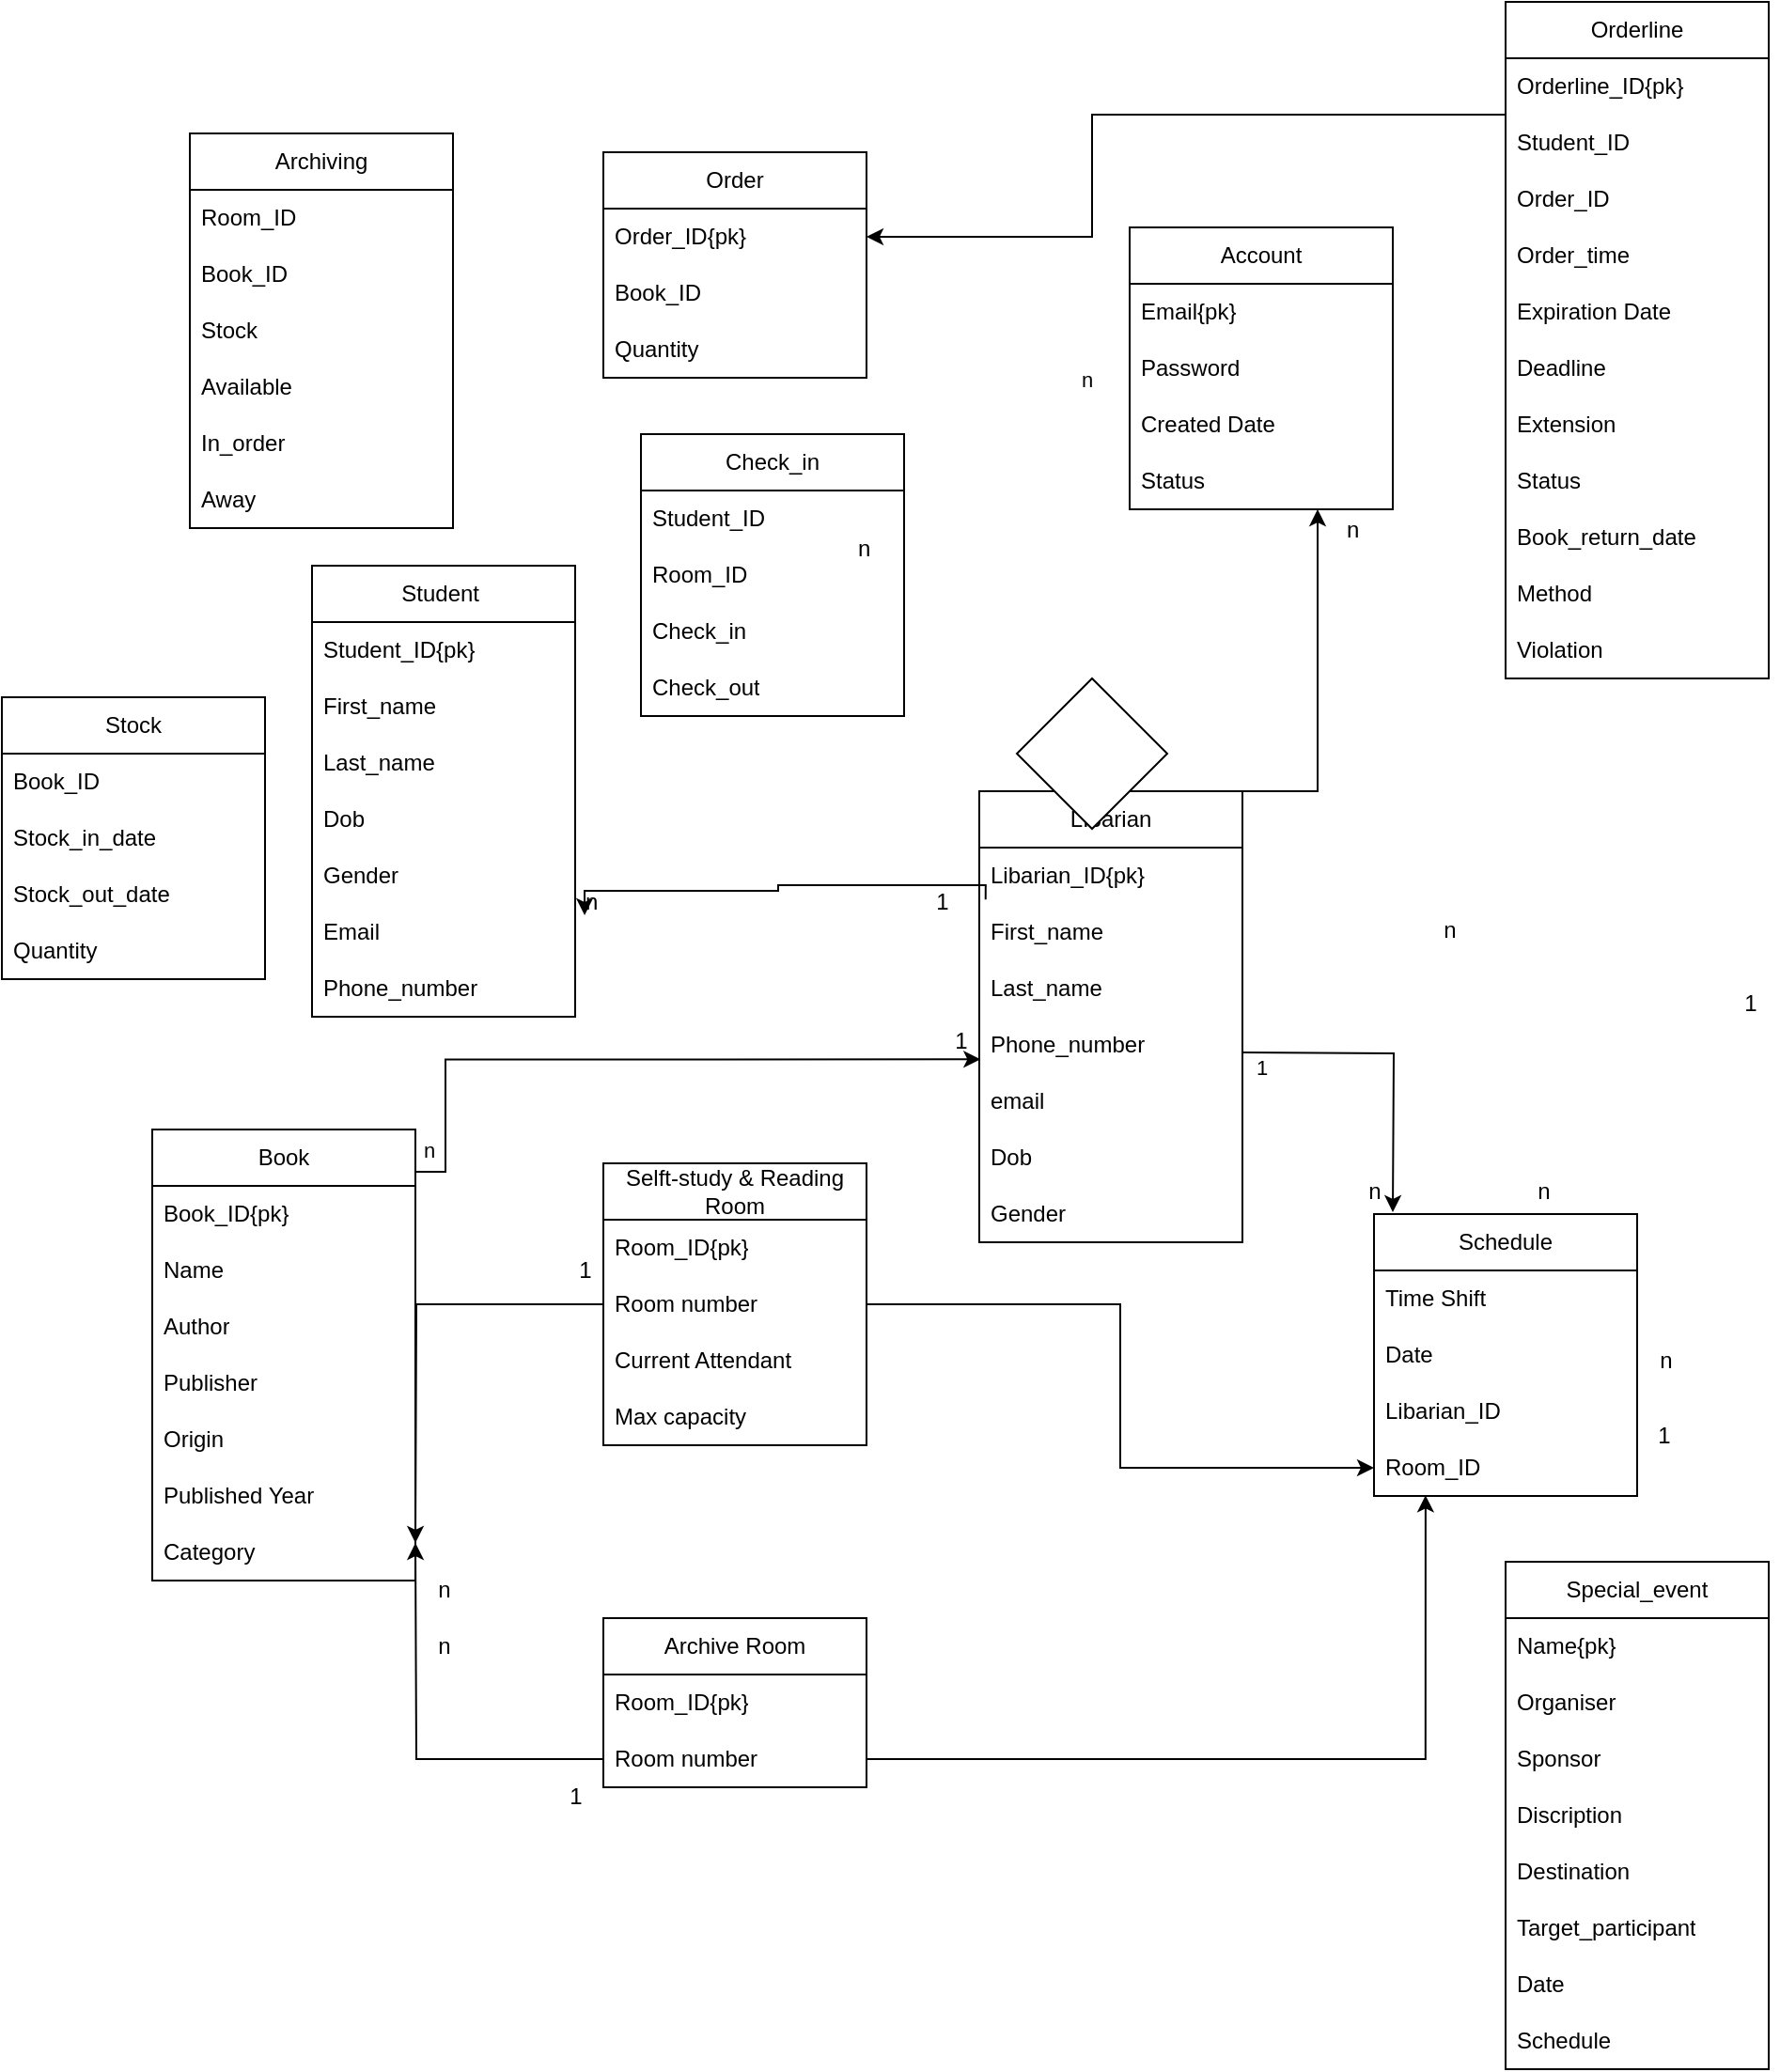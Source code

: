 <mxfile version="24.5.2" type="github">
  <diagram id="R2lEEEUBdFMjLlhIrx00" name="Page-1">
    <mxGraphModel dx="1379" dy="612" grid="1" gridSize="10" guides="0" tooltips="1" connect="1" arrows="1" fold="1" page="1" pageScale="1" pageWidth="850" pageHeight="1100" math="0" shadow="0" extFonts="Permanent Marker^https://fonts.googleapis.com/css?family=Permanent+Marker">
      <root>
        <mxCell id="0" />
        <mxCell id="1" parent="0" />
        <mxCell id="1Fqq7xXNquONdKFmuxsR-35" value="Student&amp;nbsp;" style="swimlane;fontStyle=0;childLayout=stackLayout;horizontal=1;startSize=30;horizontalStack=0;resizeParent=1;resizeParentMax=0;resizeLast=0;collapsible=1;marginBottom=0;whiteSpace=wrap;html=1;" parent="1" vertex="1">
          <mxGeometry x="225" y="320" width="140" height="240" as="geometry" />
        </mxCell>
        <mxCell id="1Fqq7xXNquONdKFmuxsR-36" value="Student_ID{pk}" style="text;strokeColor=none;fillColor=none;align=left;verticalAlign=middle;spacingLeft=4;spacingRight=4;overflow=hidden;points=[[0,0.5],[1,0.5]];portConstraint=eastwest;rotatable=0;whiteSpace=wrap;html=1;" parent="1Fqq7xXNquONdKFmuxsR-35" vertex="1">
          <mxGeometry y="30" width="140" height="30" as="geometry" />
        </mxCell>
        <mxCell id="1Fqq7xXNquONdKFmuxsR-40" value="First_name" style="text;strokeColor=none;fillColor=none;align=left;verticalAlign=middle;spacingLeft=4;spacingRight=4;overflow=hidden;points=[[0,0.5],[1,0.5]];portConstraint=eastwest;rotatable=0;whiteSpace=wrap;html=1;" parent="1Fqq7xXNquONdKFmuxsR-35" vertex="1">
          <mxGeometry y="60" width="140" height="30" as="geometry" />
        </mxCell>
        <mxCell id="k8RfhkVzL3tyXMYj4wOE-16" value="Last_name" style="text;strokeColor=none;fillColor=none;align=left;verticalAlign=middle;spacingLeft=4;spacingRight=4;overflow=hidden;points=[[0,0.5],[1,0.5]];portConstraint=eastwest;rotatable=0;whiteSpace=wrap;html=1;" parent="1Fqq7xXNquONdKFmuxsR-35" vertex="1">
          <mxGeometry y="90" width="140" height="30" as="geometry" />
        </mxCell>
        <mxCell id="1Fqq7xXNquONdKFmuxsR-37" value="Dob" style="text;strokeColor=none;fillColor=none;align=left;verticalAlign=middle;spacingLeft=4;spacingRight=4;overflow=hidden;points=[[0,0.5],[1,0.5]];portConstraint=eastwest;rotatable=0;whiteSpace=wrap;html=1;" parent="1Fqq7xXNquONdKFmuxsR-35" vertex="1">
          <mxGeometry y="120" width="140" height="30" as="geometry" />
        </mxCell>
        <mxCell id="k8RfhkVzL3tyXMYj4wOE-4" value="Gender" style="text;strokeColor=none;fillColor=none;align=left;verticalAlign=middle;spacingLeft=4;spacingRight=4;overflow=hidden;points=[[0,0.5],[1,0.5]];portConstraint=eastwest;rotatable=0;whiteSpace=wrap;html=1;" parent="1Fqq7xXNquONdKFmuxsR-35" vertex="1">
          <mxGeometry y="150" width="140" height="30" as="geometry" />
        </mxCell>
        <mxCell id="1Fqq7xXNquONdKFmuxsR-38" value="Email" style="text;strokeColor=none;fillColor=none;align=left;verticalAlign=middle;spacingLeft=4;spacingRight=4;overflow=hidden;points=[[0,0.5],[1,0.5]];portConstraint=eastwest;rotatable=0;whiteSpace=wrap;html=1;" parent="1Fqq7xXNquONdKFmuxsR-35" vertex="1">
          <mxGeometry y="180" width="140" height="30" as="geometry" />
        </mxCell>
        <mxCell id="1Fqq7xXNquONdKFmuxsR-43" value="Phone_number" style="text;strokeColor=none;fillColor=none;align=left;verticalAlign=middle;spacingLeft=4;spacingRight=4;overflow=hidden;points=[[0,0.5],[1,0.5]];portConstraint=eastwest;rotatable=0;whiteSpace=wrap;html=1;" parent="1Fqq7xXNquONdKFmuxsR-35" vertex="1">
          <mxGeometry y="210" width="140" height="30" as="geometry" />
        </mxCell>
        <mxCell id="1Fqq7xXNquONdKFmuxsR-131" style="edgeStyle=orthogonalEdgeStyle;rounded=0;orthogonalLoop=1;jettySize=auto;html=1;exitX=1;exitY=0.25;exitDx=0;exitDy=0;entryX=0.033;entryY=-0.244;entryDx=0;entryDy=0;entryPerimeter=0;" parent="1" edge="1">
          <mxGeometry relative="1" as="geometry">
            <mxPoint x="580.62" y="582.68" as="targetPoint" />
            <mxPoint x="276.0" y="642.5" as="sourcePoint" />
            <Array as="points">
              <mxPoint x="296" y="643" />
              <mxPoint x="296" y="583" />
            </Array>
          </mxGeometry>
        </mxCell>
        <mxCell id="1Fqq7xXNquONdKFmuxsR-133" value="n" style="edgeLabel;html=1;align=center;verticalAlign=middle;resizable=0;points=[];" parent="1Fqq7xXNquONdKFmuxsR-131" vertex="1" connectable="0">
          <mxGeometry x="-0.825" y="9" relative="1" as="geometry">
            <mxPoint as="offset" />
          </mxGeometry>
        </mxCell>
        <mxCell id="1Fqq7xXNquONdKFmuxsR-44" value="Book" style="swimlane;fontStyle=0;childLayout=stackLayout;horizontal=1;startSize=30;horizontalStack=0;resizeParent=1;resizeParentMax=0;resizeLast=0;collapsible=1;marginBottom=0;whiteSpace=wrap;html=1;" parent="1" vertex="1">
          <mxGeometry x="140" y="620" width="140" height="240" as="geometry" />
        </mxCell>
        <mxCell id="1Fqq7xXNquONdKFmuxsR-45" value="Book_ID{pk}" style="text;strokeColor=none;fillColor=none;align=left;verticalAlign=middle;spacingLeft=4;spacingRight=4;overflow=hidden;points=[[0,0.5],[1,0.5]];portConstraint=eastwest;rotatable=0;whiteSpace=wrap;html=1;" parent="1Fqq7xXNquONdKFmuxsR-44" vertex="1">
          <mxGeometry y="30" width="140" height="30" as="geometry" />
        </mxCell>
        <mxCell id="5_laCeFGKRYigxTk-xQn-1" value="Name" style="text;strokeColor=none;fillColor=none;align=left;verticalAlign=middle;spacingLeft=4;spacingRight=4;overflow=hidden;points=[[0,0.5],[1,0.5]];portConstraint=eastwest;rotatable=0;whiteSpace=wrap;html=1;" parent="1Fqq7xXNquONdKFmuxsR-44" vertex="1">
          <mxGeometry y="60" width="140" height="30" as="geometry" />
        </mxCell>
        <mxCell id="5_laCeFGKRYigxTk-xQn-2" value="Author" style="text;strokeColor=none;fillColor=none;align=left;verticalAlign=middle;spacingLeft=4;spacingRight=4;overflow=hidden;points=[[0,0.5],[1,0.5]];portConstraint=eastwest;rotatable=0;whiteSpace=wrap;html=1;" parent="1Fqq7xXNquONdKFmuxsR-44" vertex="1">
          <mxGeometry y="90" width="140" height="30" as="geometry" />
        </mxCell>
        <mxCell id="5_laCeFGKRYigxTk-xQn-3" value="Publisher" style="text;strokeColor=none;fillColor=none;align=left;verticalAlign=middle;spacingLeft=4;spacingRight=4;overflow=hidden;points=[[0,0.5],[1,0.5]];portConstraint=eastwest;rotatable=0;whiteSpace=wrap;html=1;" parent="1Fqq7xXNquONdKFmuxsR-44" vertex="1">
          <mxGeometry y="120" width="140" height="30" as="geometry" />
        </mxCell>
        <mxCell id="5_laCeFGKRYigxTk-xQn-4" value="Origin" style="text;strokeColor=none;fillColor=none;align=left;verticalAlign=middle;spacingLeft=4;spacingRight=4;overflow=hidden;points=[[0,0.5],[1,0.5]];portConstraint=eastwest;rotatable=0;whiteSpace=wrap;html=1;" parent="1Fqq7xXNquONdKFmuxsR-44" vertex="1">
          <mxGeometry y="150" width="140" height="30" as="geometry" />
        </mxCell>
        <mxCell id="5_laCeFGKRYigxTk-xQn-5" value="Published Year" style="text;strokeColor=none;fillColor=none;align=left;verticalAlign=middle;spacingLeft=4;spacingRight=4;overflow=hidden;points=[[0,0.5],[1,0.5]];portConstraint=eastwest;rotatable=0;whiteSpace=wrap;html=1;" parent="1Fqq7xXNquONdKFmuxsR-44" vertex="1">
          <mxGeometry y="180" width="140" height="30" as="geometry" />
        </mxCell>
        <mxCell id="5_laCeFGKRYigxTk-xQn-6" value="Category" style="text;strokeColor=none;fillColor=none;align=left;verticalAlign=middle;spacingLeft=4;spacingRight=4;overflow=hidden;points=[[0,0.5],[1,0.5]];portConstraint=eastwest;rotatable=0;whiteSpace=wrap;html=1;" parent="1Fqq7xXNquONdKFmuxsR-44" vertex="1">
          <mxGeometry y="210" width="140" height="30" as="geometry" />
        </mxCell>
        <mxCell id="1Fqq7xXNquONdKFmuxsR-48" value="Selft-study &amp;amp; Reading Room" style="swimlane;fontStyle=0;childLayout=stackLayout;horizontal=1;startSize=30;horizontalStack=0;resizeParent=1;resizeParentMax=0;resizeLast=0;collapsible=1;marginBottom=0;whiteSpace=wrap;html=1;" parent="1" vertex="1">
          <mxGeometry x="380" y="638" width="140" height="150" as="geometry" />
        </mxCell>
        <mxCell id="1Fqq7xXNquONdKFmuxsR-49" value="Room_ID{pk}" style="text;strokeColor=none;fillColor=none;align=left;verticalAlign=middle;spacingLeft=4;spacingRight=4;overflow=hidden;points=[[0,0.5],[1,0.5]];portConstraint=eastwest;rotatable=0;whiteSpace=wrap;html=1;" parent="1Fqq7xXNquONdKFmuxsR-48" vertex="1">
          <mxGeometry y="30" width="140" height="30" as="geometry" />
        </mxCell>
        <mxCell id="1Fqq7xXNquONdKFmuxsR-50" value="Room number" style="text;strokeColor=none;fillColor=none;align=left;verticalAlign=middle;spacingLeft=4;spacingRight=4;overflow=hidden;points=[[0,0.5],[1,0.5]];portConstraint=eastwest;rotatable=0;whiteSpace=wrap;html=1;" parent="1Fqq7xXNquONdKFmuxsR-48" vertex="1">
          <mxGeometry y="60" width="140" height="30" as="geometry" />
        </mxCell>
        <mxCell id="G5a51OCSIqw-Xrh8evIx-19" value="Current Attendant" style="text;strokeColor=none;fillColor=none;align=left;verticalAlign=middle;spacingLeft=4;spacingRight=4;overflow=hidden;points=[[0,0.5],[1,0.5]];portConstraint=eastwest;rotatable=0;whiteSpace=wrap;html=1;" parent="1Fqq7xXNquONdKFmuxsR-48" vertex="1">
          <mxGeometry y="90" width="140" height="30" as="geometry" />
        </mxCell>
        <mxCell id="G5a51OCSIqw-Xrh8evIx-5" value="Max capacity" style="text;strokeColor=none;fillColor=none;align=left;verticalAlign=middle;spacingLeft=4;spacingRight=4;overflow=hidden;points=[[0,0.5],[1,0.5]];portConstraint=eastwest;rotatable=0;whiteSpace=wrap;html=1;" parent="1Fqq7xXNquONdKFmuxsR-48" vertex="1">
          <mxGeometry y="120" width="140" height="30" as="geometry" />
        </mxCell>
        <mxCell id="1Fqq7xXNquONdKFmuxsR-73" value="Schedule" style="swimlane;fontStyle=0;childLayout=stackLayout;horizontal=1;startSize=30;horizontalStack=0;resizeParent=1;resizeParentMax=0;resizeLast=0;collapsible=1;marginBottom=0;whiteSpace=wrap;html=1;" parent="1" vertex="1">
          <mxGeometry x="790" y="665" width="140" height="150" as="geometry" />
        </mxCell>
        <mxCell id="1Fqq7xXNquONdKFmuxsR-74" value="Time Shift" style="text;strokeColor=none;fillColor=none;align=left;verticalAlign=middle;spacingLeft=4;spacingRight=4;overflow=hidden;points=[[0,0.5],[1,0.5]];portConstraint=eastwest;rotatable=0;whiteSpace=wrap;html=1;" parent="1Fqq7xXNquONdKFmuxsR-73" vertex="1">
          <mxGeometry y="30" width="140" height="30" as="geometry" />
        </mxCell>
        <mxCell id="1Fqq7xXNquONdKFmuxsR-75" value="Date" style="text;strokeColor=none;fillColor=none;align=left;verticalAlign=middle;spacingLeft=4;spacingRight=4;overflow=hidden;points=[[0,0.5],[1,0.5]];portConstraint=eastwest;rotatable=0;whiteSpace=wrap;html=1;" parent="1Fqq7xXNquONdKFmuxsR-73" vertex="1">
          <mxGeometry y="60" width="140" height="30" as="geometry" />
        </mxCell>
        <mxCell id="1Fqq7xXNquONdKFmuxsR-76" value="Libarian_ID" style="text;strokeColor=none;fillColor=none;align=left;verticalAlign=middle;spacingLeft=4;spacingRight=4;overflow=hidden;points=[[0,0.5],[1,0.5]];portConstraint=eastwest;rotatable=0;whiteSpace=wrap;html=1;" parent="1Fqq7xXNquONdKFmuxsR-73" vertex="1">
          <mxGeometry y="90" width="140" height="30" as="geometry" />
        </mxCell>
        <mxCell id="1Fqq7xXNquONdKFmuxsR-77" value="Room_ID" style="text;strokeColor=none;fillColor=none;align=left;verticalAlign=middle;spacingLeft=4;spacingRight=4;overflow=hidden;points=[[0,0.5],[1,0.5]];portConstraint=eastwest;rotatable=0;whiteSpace=wrap;html=1;" parent="1Fqq7xXNquONdKFmuxsR-73" vertex="1">
          <mxGeometry y="120" width="140" height="30" as="geometry" />
        </mxCell>
        <mxCell id="1Fqq7xXNquONdKFmuxsR-110" value="LIbarian" style="swimlane;fontStyle=0;childLayout=stackLayout;horizontal=1;startSize=30;horizontalStack=0;resizeParent=1;resizeParentMax=0;resizeLast=0;collapsible=1;marginBottom=0;whiteSpace=wrap;html=1;" parent="1" vertex="1">
          <mxGeometry x="580" y="440" width="140" height="240" as="geometry" />
        </mxCell>
        <mxCell id="1Fqq7xXNquONdKFmuxsR-111" value="Libarian_ID{pk}" style="text;strokeColor=none;fillColor=none;align=left;verticalAlign=middle;spacingLeft=4;spacingRight=4;overflow=hidden;points=[[0,0.5],[1,0.5]];portConstraint=eastwest;rotatable=0;whiteSpace=wrap;html=1;" parent="1Fqq7xXNquONdKFmuxsR-110" vertex="1">
          <mxGeometry y="30" width="140" height="30" as="geometry" />
        </mxCell>
        <mxCell id="1Fqq7xXNquONdKFmuxsR-112" value="First_name" style="text;strokeColor=none;fillColor=none;align=left;verticalAlign=middle;spacingLeft=4;spacingRight=4;overflow=hidden;points=[[0,0.5],[1,0.5]];portConstraint=eastwest;rotatable=0;whiteSpace=wrap;html=1;" parent="1Fqq7xXNquONdKFmuxsR-110" vertex="1">
          <mxGeometry y="60" width="140" height="30" as="geometry" />
        </mxCell>
        <mxCell id="k8RfhkVzL3tyXMYj4wOE-17" value="Last_name" style="text;strokeColor=none;fillColor=none;align=left;verticalAlign=middle;spacingLeft=4;spacingRight=4;overflow=hidden;points=[[0,0.5],[1,0.5]];portConstraint=eastwest;rotatable=0;whiteSpace=wrap;html=1;" parent="1Fqq7xXNquONdKFmuxsR-110" vertex="1">
          <mxGeometry y="90" width="140" height="30" as="geometry" />
        </mxCell>
        <mxCell id="1Fqq7xXNquONdKFmuxsR-113" value="Phone_number" style="text;strokeColor=none;fillColor=none;align=left;verticalAlign=middle;spacingLeft=4;spacingRight=4;overflow=hidden;points=[[0,0.5],[1,0.5]];portConstraint=eastwest;rotatable=0;whiteSpace=wrap;html=1;" parent="1Fqq7xXNquONdKFmuxsR-110" vertex="1">
          <mxGeometry y="120" width="140" height="30" as="geometry" />
        </mxCell>
        <mxCell id="1Fqq7xXNquONdKFmuxsR-155" style="edgeStyle=orthogonalEdgeStyle;rounded=0;orthogonalLoop=1;jettySize=auto;html=1;" parent="1Fqq7xXNquONdKFmuxsR-110" edge="1">
          <mxGeometry relative="1" as="geometry">
            <mxPoint x="220" y="224" as="targetPoint" />
            <mxPoint x="140" y="139" as="sourcePoint" />
          </mxGeometry>
        </mxCell>
        <mxCell id="1Fqq7xXNquONdKFmuxsR-156" value="1" style="edgeLabel;html=1;align=center;verticalAlign=middle;resizable=0;points=[];" parent="1Fqq7xXNquONdKFmuxsR-155" vertex="1" connectable="0">
          <mxGeometry x="-0.886" y="-8" relative="1" as="geometry">
            <mxPoint as="offset" />
          </mxGeometry>
        </mxCell>
        <mxCell id="1Fqq7xXNquONdKFmuxsR-114" value="email" style="text;strokeColor=none;fillColor=none;align=left;verticalAlign=middle;spacingLeft=4;spacingRight=4;overflow=hidden;points=[[0,0.5],[1,0.5]];portConstraint=eastwest;rotatable=0;whiteSpace=wrap;html=1;" parent="1Fqq7xXNquONdKFmuxsR-110" vertex="1">
          <mxGeometry y="150" width="140" height="30" as="geometry" />
        </mxCell>
        <mxCell id="1Fqq7xXNquONdKFmuxsR-115" value="Dob" style="text;strokeColor=none;fillColor=none;align=left;verticalAlign=middle;spacingLeft=4;spacingRight=4;overflow=hidden;points=[[0,0.5],[1,0.5]];portConstraint=eastwest;rotatable=0;whiteSpace=wrap;html=1;" parent="1Fqq7xXNquONdKFmuxsR-110" vertex="1">
          <mxGeometry y="180" width="140" height="30" as="geometry" />
        </mxCell>
        <mxCell id="k8RfhkVzL3tyXMYj4wOE-5" value="Gender" style="text;strokeColor=none;fillColor=none;align=left;verticalAlign=middle;spacingLeft=4;spacingRight=4;overflow=hidden;points=[[0,0.5],[1,0.5]];portConstraint=eastwest;rotatable=0;whiteSpace=wrap;html=1;" parent="1Fqq7xXNquONdKFmuxsR-110" vertex="1">
          <mxGeometry y="210" width="140" height="30" as="geometry" />
        </mxCell>
        <mxCell id="1Fqq7xXNquONdKFmuxsR-121" style="edgeStyle=orthogonalEdgeStyle;rounded=0;orthogonalLoop=1;jettySize=auto;html=1;entryX=1.036;entryY=0.2;entryDx=0;entryDy=0;entryPerimeter=0;exitX=0.024;exitY=-0.078;exitDx=0;exitDy=0;exitPerimeter=0;" parent="1" source="1Fqq7xXNquONdKFmuxsR-112" target="1Fqq7xXNquONdKFmuxsR-38" edge="1">
          <mxGeometry relative="1" as="geometry">
            <Array as="points">
              <mxPoint x="583" y="490" />
              <mxPoint x="473" y="490" />
              <mxPoint x="473" y="493" />
              <mxPoint x="370" y="493" />
            </Array>
          </mxGeometry>
        </mxCell>
        <mxCell id="1Fqq7xXNquONdKFmuxsR-122" value="1" style="text;html=1;align=center;verticalAlign=middle;resizable=0;points=[];autosize=1;strokeColor=none;fillColor=none;" parent="1" vertex="1">
          <mxGeometry x="545" y="484" width="30" height="30" as="geometry" />
        </mxCell>
        <mxCell id="1Fqq7xXNquONdKFmuxsR-123" value="&amp;nbsp; n" style="text;html=1;align=center;verticalAlign=middle;resizable=0;points=[];autosize=1;strokeColor=none;fillColor=none;" parent="1" vertex="1">
          <mxGeometry x="350" y="484" width="40" height="30" as="geometry" />
        </mxCell>
        <mxCell id="1Fqq7xXNquONdKFmuxsR-135" value="1" style="text;html=1;align=center;verticalAlign=middle;resizable=0;points=[];autosize=1;strokeColor=none;fillColor=none;" parent="1" vertex="1">
          <mxGeometry x="555" y="558" width="30" height="30" as="geometry" />
        </mxCell>
        <mxCell id="1Fqq7xXNquONdKFmuxsR-136" style="edgeStyle=orthogonalEdgeStyle;rounded=0;orthogonalLoop=1;jettySize=auto;html=1;exitX=0;exitY=0.5;exitDx=0;exitDy=0;" parent="1" source="1Fqq7xXNquONdKFmuxsR-50" edge="1">
          <mxGeometry relative="1" as="geometry">
            <mxPoint x="280" y="840" as="targetPoint" />
          </mxGeometry>
        </mxCell>
        <mxCell id="1Fqq7xXNquONdKFmuxsR-137" value="1" style="text;html=1;align=center;verticalAlign=middle;resizable=0;points=[];autosize=1;strokeColor=none;fillColor=none;" parent="1" vertex="1">
          <mxGeometry x="355" y="680" width="30" height="30" as="geometry" />
        </mxCell>
        <mxCell id="1Fqq7xXNquONdKFmuxsR-138" value="n" style="text;html=1;align=center;verticalAlign=middle;resizable=0;points=[];autosize=1;strokeColor=none;fillColor=none;" parent="1" vertex="1">
          <mxGeometry x="280" y="880" width="30" height="30" as="geometry" />
        </mxCell>
        <mxCell id="1Fqq7xXNquONdKFmuxsR-157" value="n" style="text;html=1;align=center;verticalAlign=middle;resizable=0;points=[];autosize=1;strokeColor=none;fillColor=none;" parent="1" vertex="1">
          <mxGeometry x="775" y="638" width="30" height="30" as="geometry" />
        </mxCell>
        <mxCell id="1Fqq7xXNquONdKFmuxsR-160" value="1" style="text;html=1;align=center;verticalAlign=middle;resizable=0;points=[];autosize=1;strokeColor=none;fillColor=none;" parent="1" vertex="1">
          <mxGeometry x="975" y="538" width="30" height="30" as="geometry" />
        </mxCell>
        <mxCell id="1Fqq7xXNquONdKFmuxsR-161" value="n" style="text;html=1;align=center;verticalAlign=middle;resizable=0;points=[];autosize=1;strokeColor=none;fillColor=none;" parent="1" vertex="1">
          <mxGeometry x="865" y="638" width="30" height="30" as="geometry" />
        </mxCell>
        <mxCell id="1Fqq7xXNquONdKFmuxsR-165" value="n" style="text;html=1;align=center;verticalAlign=middle;resizable=0;points=[];autosize=1;strokeColor=none;fillColor=none;" parent="1" vertex="1">
          <mxGeometry x="815" y="499" width="30" height="30" as="geometry" />
        </mxCell>
        <mxCell id="1Fqq7xXNquONdKFmuxsR-179" value="1" style="text;html=1;align=center;verticalAlign=middle;resizable=0;points=[];autosize=1;strokeColor=none;fillColor=none;" parent="1" vertex="1">
          <mxGeometry x="929" y="768" width="30" height="30" as="geometry" />
        </mxCell>
        <mxCell id="1Fqq7xXNquONdKFmuxsR-185" value="n" style="text;html=1;align=center;verticalAlign=middle;resizable=0;points=[];autosize=1;strokeColor=none;fillColor=none;" parent="1" vertex="1">
          <mxGeometry x="930" y="728" width="30" height="30" as="geometry" />
        </mxCell>
        <mxCell id="G5a51OCSIqw-Xrh8evIx-6" value="Archive Room" style="swimlane;fontStyle=0;childLayout=stackLayout;horizontal=1;startSize=30;horizontalStack=0;resizeParent=1;resizeParentMax=0;resizeLast=0;collapsible=1;marginBottom=0;whiteSpace=wrap;html=1;" parent="1" vertex="1">
          <mxGeometry x="380" y="880" width="140" height="90" as="geometry" />
        </mxCell>
        <mxCell id="G5a51OCSIqw-Xrh8evIx-7" value="Room_ID{pk}" style="text;strokeColor=none;fillColor=none;align=left;verticalAlign=middle;spacingLeft=4;spacingRight=4;overflow=hidden;points=[[0,0.5],[1,0.5]];portConstraint=eastwest;rotatable=0;whiteSpace=wrap;html=1;" parent="G5a51OCSIqw-Xrh8evIx-6" vertex="1">
          <mxGeometry y="30" width="140" height="30" as="geometry" />
        </mxCell>
        <mxCell id="G5a51OCSIqw-Xrh8evIx-9" value="Room number" style="text;strokeColor=none;fillColor=none;align=left;verticalAlign=middle;spacingLeft=4;spacingRight=4;overflow=hidden;points=[[0,0.5],[1,0.5]];portConstraint=eastwest;rotatable=0;whiteSpace=wrap;html=1;" parent="G5a51OCSIqw-Xrh8evIx-6" vertex="1">
          <mxGeometry y="60" width="140" height="30" as="geometry" />
        </mxCell>
        <mxCell id="G5a51OCSIqw-Xrh8evIx-11" value="n" style="text;html=1;align=center;verticalAlign=middle;resizable=0;points=[];autosize=1;strokeColor=none;fillColor=none;" parent="1" vertex="1">
          <mxGeometry x="280" y="850" width="30" height="30" as="geometry" />
        </mxCell>
        <mxCell id="G5a51OCSIqw-Xrh8evIx-20" style="edgeStyle=orthogonalEdgeStyle;rounded=0;orthogonalLoop=1;jettySize=auto;html=1;exitX=0;exitY=0.5;exitDx=0;exitDy=0;" parent="1" source="G5a51OCSIqw-Xrh8evIx-9" edge="1">
          <mxGeometry relative="1" as="geometry">
            <mxPoint x="280" y="840" as="targetPoint" />
          </mxGeometry>
        </mxCell>
        <mxCell id="G5a51OCSIqw-Xrh8evIx-22" value="1" style="text;html=1;align=center;verticalAlign=middle;resizable=0;points=[];autosize=1;strokeColor=none;fillColor=none;" parent="1" vertex="1">
          <mxGeometry x="350" y="960" width="30" height="30" as="geometry" />
        </mxCell>
        <mxCell id="G5a51OCSIqw-Xrh8evIx-23" style="edgeStyle=orthogonalEdgeStyle;rounded=0;orthogonalLoop=1;jettySize=auto;html=1;exitX=1;exitY=0.5;exitDx=0;exitDy=0;entryX=0;entryY=0.5;entryDx=0;entryDy=0;" parent="1" source="1Fqq7xXNquONdKFmuxsR-50" target="1Fqq7xXNquONdKFmuxsR-77" edge="1">
          <mxGeometry relative="1" as="geometry" />
        </mxCell>
        <mxCell id="G5a51OCSIqw-Xrh8evIx-60" value="Account" style="swimlane;fontStyle=0;childLayout=stackLayout;horizontal=1;startSize=30;horizontalStack=0;resizeParent=1;resizeParentMax=0;resizeLast=0;collapsible=1;marginBottom=0;whiteSpace=wrap;html=1;" parent="1" vertex="1">
          <mxGeometry x="660" y="140" width="140" height="150" as="geometry">
            <mxRectangle x="660" y="140" width="80" height="30" as="alternateBounds" />
          </mxGeometry>
        </mxCell>
        <mxCell id="G5a51OCSIqw-Xrh8evIx-61" value="Email{pk}" style="text;strokeColor=none;fillColor=none;align=left;verticalAlign=middle;spacingLeft=4;spacingRight=4;overflow=hidden;points=[[0,0.5],[1,0.5]];portConstraint=eastwest;rotatable=0;whiteSpace=wrap;html=1;" parent="G5a51OCSIqw-Xrh8evIx-60" vertex="1">
          <mxGeometry y="30" width="140" height="30" as="geometry" />
        </mxCell>
        <mxCell id="G5a51OCSIqw-Xrh8evIx-62" value="Password" style="text;strokeColor=none;fillColor=none;align=left;verticalAlign=middle;spacingLeft=4;spacingRight=4;overflow=hidden;points=[[0,0.5],[1,0.5]];portConstraint=eastwest;rotatable=0;whiteSpace=wrap;html=1;" parent="G5a51OCSIqw-Xrh8evIx-60" vertex="1">
          <mxGeometry y="60" width="140" height="30" as="geometry" />
        </mxCell>
        <mxCell id="G5a51OCSIqw-Xrh8evIx-63" value="Created Date" style="text;strokeColor=none;fillColor=none;align=left;verticalAlign=middle;spacingLeft=4;spacingRight=4;overflow=hidden;points=[[0,0.5],[1,0.5]];portConstraint=eastwest;rotatable=0;whiteSpace=wrap;html=1;" parent="G5a51OCSIqw-Xrh8evIx-60" vertex="1">
          <mxGeometry y="90" width="140" height="30" as="geometry" />
        </mxCell>
        <mxCell id="G5a51OCSIqw-Xrh8evIx-64" value="Status" style="text;strokeColor=none;fillColor=none;align=left;verticalAlign=middle;spacingLeft=4;spacingRight=4;overflow=hidden;points=[[0,0.5],[1,0.5]];portConstraint=eastwest;rotatable=0;whiteSpace=wrap;html=1;" parent="G5a51OCSIqw-Xrh8evIx-60" vertex="1">
          <mxGeometry y="120" width="140" height="30" as="geometry" />
        </mxCell>
        <mxCell id="G5a51OCSIqw-Xrh8evIx-66" value="&amp;nbsp; n" style="text;html=1;align=center;verticalAlign=middle;resizable=0;points=[];autosize=1;strokeColor=none;fillColor=none;" parent="1" vertex="1">
          <mxGeometry x="495" y="296" width="40" height="30" as="geometry" />
        </mxCell>
        <mxCell id="G5a51OCSIqw-Xrh8evIx-73" value="&amp;nbsp; n" style="text;html=1;align=center;verticalAlign=middle;resizable=0;points=[];autosize=1;strokeColor=none;fillColor=none;" parent="1" vertex="1">
          <mxGeometry x="755" y="286" width="40" height="30" as="geometry" />
        </mxCell>
        <mxCell id="G5a51OCSIqw-Xrh8evIx-74" value="Orderline" style="swimlane;fontStyle=0;childLayout=stackLayout;horizontal=1;startSize=30;horizontalStack=0;resizeParent=1;resizeParentMax=0;resizeLast=0;collapsible=1;marginBottom=0;whiteSpace=wrap;html=1;" parent="1" vertex="1">
          <mxGeometry x="860" y="20" width="140" height="360" as="geometry" />
        </mxCell>
        <mxCell id="ymoGj3WNV29lBzEb6Quz-9" value="Orderline_ID{pk}" style="text;strokeColor=none;fillColor=none;align=left;verticalAlign=middle;spacingLeft=4;spacingRight=4;overflow=hidden;points=[[0,0.5],[1,0.5]];portConstraint=eastwest;rotatable=0;whiteSpace=wrap;html=1;" vertex="1" parent="G5a51OCSIqw-Xrh8evIx-74">
          <mxGeometry y="30" width="140" height="30" as="geometry" />
        </mxCell>
        <mxCell id="G5a51OCSIqw-Xrh8evIx-76" value="Student_ID" style="text;strokeColor=none;fillColor=none;align=left;verticalAlign=middle;spacingLeft=4;spacingRight=4;overflow=hidden;points=[[0,0.5],[1,0.5]];portConstraint=eastwest;rotatable=0;whiteSpace=wrap;html=1;" parent="G5a51OCSIqw-Xrh8evIx-74" vertex="1">
          <mxGeometry y="60" width="140" height="30" as="geometry" />
        </mxCell>
        <mxCell id="k8RfhkVzL3tyXMYj4wOE-7" value="Order_ID" style="text;strokeColor=none;fillColor=none;align=left;verticalAlign=middle;spacingLeft=4;spacingRight=4;overflow=hidden;points=[[0,0.5],[1,0.5]];portConstraint=eastwest;rotatable=0;whiteSpace=wrap;html=1;" parent="G5a51OCSIqw-Xrh8evIx-74" vertex="1">
          <mxGeometry y="90" width="140" height="30" as="geometry" />
        </mxCell>
        <mxCell id="k8RfhkVzL3tyXMYj4wOE-8" value="Order_time" style="text;strokeColor=none;fillColor=none;align=left;verticalAlign=middle;spacingLeft=4;spacingRight=4;overflow=hidden;points=[[0,0.5],[1,0.5]];portConstraint=eastwest;rotatable=0;whiteSpace=wrap;html=1;" parent="G5a51OCSIqw-Xrh8evIx-74" vertex="1">
          <mxGeometry y="120" width="140" height="30" as="geometry" />
        </mxCell>
        <mxCell id="k8RfhkVzL3tyXMYj4wOE-9" value="Expiration Date&amp;nbsp;" style="text;strokeColor=none;fillColor=none;align=left;verticalAlign=middle;spacingLeft=4;spacingRight=4;overflow=hidden;points=[[0,0.5],[1,0.5]];portConstraint=eastwest;rotatable=0;whiteSpace=wrap;html=1;" parent="G5a51OCSIqw-Xrh8evIx-74" vertex="1">
          <mxGeometry y="150" width="140" height="30" as="geometry" />
        </mxCell>
        <mxCell id="k8RfhkVzL3tyXMYj4wOE-10" value="Deadline" style="text;strokeColor=none;fillColor=none;align=left;verticalAlign=middle;spacingLeft=4;spacingRight=4;overflow=hidden;points=[[0,0.5],[1,0.5]];portConstraint=eastwest;rotatable=0;whiteSpace=wrap;html=1;" parent="G5a51OCSIqw-Xrh8evIx-74" vertex="1">
          <mxGeometry y="180" width="140" height="30" as="geometry" />
        </mxCell>
        <mxCell id="k8RfhkVzL3tyXMYj4wOE-11" value="Extension" style="text;strokeColor=none;fillColor=none;align=left;verticalAlign=middle;spacingLeft=4;spacingRight=4;overflow=hidden;points=[[0,0.5],[1,0.5]];portConstraint=eastwest;rotatable=0;whiteSpace=wrap;html=1;" parent="G5a51OCSIqw-Xrh8evIx-74" vertex="1">
          <mxGeometry y="210" width="140" height="30" as="geometry" />
        </mxCell>
        <mxCell id="k8RfhkVzL3tyXMYj4wOE-12" value="Status" style="text;strokeColor=none;fillColor=none;align=left;verticalAlign=middle;spacingLeft=4;spacingRight=4;overflow=hidden;points=[[0,0.5],[1,0.5]];portConstraint=eastwest;rotatable=0;whiteSpace=wrap;html=1;" parent="G5a51OCSIqw-Xrh8evIx-74" vertex="1">
          <mxGeometry y="240" width="140" height="30" as="geometry" />
        </mxCell>
        <mxCell id="k8RfhkVzL3tyXMYj4wOE-13" value="Book_return_date" style="text;strokeColor=none;fillColor=none;align=left;verticalAlign=middle;spacingLeft=4;spacingRight=4;overflow=hidden;points=[[0,0.5],[1,0.5]];portConstraint=eastwest;rotatable=0;whiteSpace=wrap;html=1;" parent="G5a51OCSIqw-Xrh8evIx-74" vertex="1">
          <mxGeometry y="270" width="140" height="30" as="geometry" />
        </mxCell>
        <mxCell id="k8RfhkVzL3tyXMYj4wOE-14" value="Method" style="text;strokeColor=none;fillColor=none;align=left;verticalAlign=middle;spacingLeft=4;spacingRight=4;overflow=hidden;points=[[0,0.5],[1,0.5]];portConstraint=eastwest;rotatable=0;whiteSpace=wrap;html=1;" parent="G5a51OCSIqw-Xrh8evIx-74" vertex="1">
          <mxGeometry y="300" width="140" height="30" as="geometry" />
        </mxCell>
        <mxCell id="k8RfhkVzL3tyXMYj4wOE-15" value="Violation" style="text;strokeColor=none;fillColor=none;align=left;verticalAlign=middle;spacingLeft=4;spacingRight=4;overflow=hidden;points=[[0,0.5],[1,0.5]];portConstraint=eastwest;rotatable=0;whiteSpace=wrap;html=1;" parent="G5a51OCSIqw-Xrh8evIx-74" vertex="1">
          <mxGeometry y="330" width="140" height="30" as="geometry" />
        </mxCell>
        <mxCell id="G5a51OCSIqw-Xrh8evIx-81" value="n" style="edgeLabel;html=1;align=center;verticalAlign=middle;resizable=0;points=[];" parent="1" vertex="1" connectable="0">
          <mxGeometry x="637.059" y="220.824" as="geometry" />
        </mxCell>
        <mxCell id="G5a51OCSIqw-Xrh8evIx-82" value="Order" style="swimlane;fontStyle=0;childLayout=stackLayout;horizontal=1;startSize=30;horizontalStack=0;resizeParent=1;resizeParentMax=0;resizeLast=0;collapsible=1;marginBottom=0;whiteSpace=wrap;html=1;" parent="1" vertex="1">
          <mxGeometry x="380" y="100" width="140" height="120" as="geometry" />
        </mxCell>
        <mxCell id="G5a51OCSIqw-Xrh8evIx-83" value="Order_ID{pk}" style="text;strokeColor=none;fillColor=none;align=left;verticalAlign=middle;spacingLeft=4;spacingRight=4;overflow=hidden;points=[[0,0.5],[1,0.5]];portConstraint=eastwest;rotatable=0;whiteSpace=wrap;html=1;" parent="G5a51OCSIqw-Xrh8evIx-82" vertex="1">
          <mxGeometry y="30" width="140" height="30" as="geometry" />
        </mxCell>
        <mxCell id="G5a51OCSIqw-Xrh8evIx-84" value="Book_ID" style="text;strokeColor=none;fillColor=none;align=left;verticalAlign=middle;spacingLeft=4;spacingRight=4;overflow=hidden;points=[[0,0.5],[1,0.5]];portConstraint=eastwest;rotatable=0;whiteSpace=wrap;html=1;" parent="G5a51OCSIqw-Xrh8evIx-82" vertex="1">
          <mxGeometry y="60" width="140" height="30" as="geometry" />
        </mxCell>
        <mxCell id="G5a51OCSIqw-Xrh8evIx-87" value="Quantity" style="text;strokeColor=none;fillColor=none;align=left;verticalAlign=middle;spacingLeft=4;spacingRight=4;overflow=hidden;points=[[0,0.5],[1,0.5]];portConstraint=eastwest;rotatable=0;whiteSpace=wrap;html=1;" parent="G5a51OCSIqw-Xrh8evIx-82" vertex="1">
          <mxGeometry y="90" width="140" height="30" as="geometry" />
        </mxCell>
        <mxCell id="k8RfhkVzL3tyXMYj4wOE-19" value="Archiving" style="swimlane;fontStyle=0;childLayout=stackLayout;horizontal=1;startSize=30;horizontalStack=0;resizeParent=1;resizeParentMax=0;resizeLast=0;collapsible=1;marginBottom=0;whiteSpace=wrap;html=1;" parent="1" vertex="1">
          <mxGeometry x="160" y="90" width="140" height="210" as="geometry" />
        </mxCell>
        <mxCell id="k8RfhkVzL3tyXMYj4wOE-20" value="Room_ID" style="text;strokeColor=none;fillColor=none;align=left;verticalAlign=middle;spacingLeft=4;spacingRight=4;overflow=hidden;points=[[0,0.5],[1,0.5]];portConstraint=eastwest;rotatable=0;whiteSpace=wrap;html=1;" parent="k8RfhkVzL3tyXMYj4wOE-19" vertex="1">
          <mxGeometry y="30" width="140" height="30" as="geometry" />
        </mxCell>
        <mxCell id="k8RfhkVzL3tyXMYj4wOE-21" value="Book_ID" style="text;strokeColor=none;fillColor=none;align=left;verticalAlign=middle;spacingLeft=4;spacingRight=4;overflow=hidden;points=[[0,0.5],[1,0.5]];portConstraint=eastwest;rotatable=0;whiteSpace=wrap;html=1;" parent="k8RfhkVzL3tyXMYj4wOE-19" vertex="1">
          <mxGeometry y="60" width="140" height="30" as="geometry" />
        </mxCell>
        <mxCell id="k8RfhkVzL3tyXMYj4wOE-22" value="Stock" style="text;strokeColor=none;fillColor=none;align=left;verticalAlign=middle;spacingLeft=4;spacingRight=4;overflow=hidden;points=[[0,0.5],[1,0.5]];portConstraint=eastwest;rotatable=0;whiteSpace=wrap;html=1;" parent="k8RfhkVzL3tyXMYj4wOE-19" vertex="1">
          <mxGeometry y="90" width="140" height="30" as="geometry" />
        </mxCell>
        <mxCell id="k8RfhkVzL3tyXMYj4wOE-23" value="Available" style="text;strokeColor=none;fillColor=none;align=left;verticalAlign=middle;spacingLeft=4;spacingRight=4;overflow=hidden;points=[[0,0.5],[1,0.5]];portConstraint=eastwest;rotatable=0;whiteSpace=wrap;html=1;" parent="k8RfhkVzL3tyXMYj4wOE-19" vertex="1">
          <mxGeometry y="120" width="140" height="30" as="geometry" />
        </mxCell>
        <mxCell id="k8RfhkVzL3tyXMYj4wOE-24" value="In_order" style="text;strokeColor=none;fillColor=none;align=left;verticalAlign=middle;spacingLeft=4;spacingRight=4;overflow=hidden;points=[[0,0.5],[1,0.5]];portConstraint=eastwest;rotatable=0;whiteSpace=wrap;html=1;" parent="k8RfhkVzL3tyXMYj4wOE-19" vertex="1">
          <mxGeometry y="150" width="140" height="30" as="geometry" />
        </mxCell>
        <mxCell id="k8RfhkVzL3tyXMYj4wOE-25" value="Away" style="text;strokeColor=none;fillColor=none;align=left;verticalAlign=middle;spacingLeft=4;spacingRight=4;overflow=hidden;points=[[0,0.5],[1,0.5]];portConstraint=eastwest;rotatable=0;whiteSpace=wrap;html=1;" parent="k8RfhkVzL3tyXMYj4wOE-19" vertex="1">
          <mxGeometry y="180" width="140" height="30" as="geometry" />
        </mxCell>
        <mxCell id="k8RfhkVzL3tyXMYj4wOE-26" value="Stock" style="swimlane;fontStyle=0;childLayout=stackLayout;horizontal=1;startSize=30;horizontalStack=0;resizeParent=1;resizeParentMax=0;resizeLast=0;collapsible=1;marginBottom=0;whiteSpace=wrap;html=1;" parent="1" vertex="1">
          <mxGeometry x="60" y="390" width="140" height="150" as="geometry" />
        </mxCell>
        <mxCell id="k8RfhkVzL3tyXMYj4wOE-28" value="Book_ID" style="text;strokeColor=none;fillColor=none;align=left;verticalAlign=middle;spacingLeft=4;spacingRight=4;overflow=hidden;points=[[0,0.5],[1,0.5]];portConstraint=eastwest;rotatable=0;whiteSpace=wrap;html=1;" parent="k8RfhkVzL3tyXMYj4wOE-26" vertex="1">
          <mxGeometry y="30" width="140" height="30" as="geometry" />
        </mxCell>
        <mxCell id="k8RfhkVzL3tyXMYj4wOE-27" value="Stock_in_date" style="text;strokeColor=none;fillColor=none;align=left;verticalAlign=middle;spacingLeft=4;spacingRight=4;overflow=hidden;points=[[0,0.5],[1,0.5]];portConstraint=eastwest;rotatable=0;whiteSpace=wrap;html=1;" parent="k8RfhkVzL3tyXMYj4wOE-26" vertex="1">
          <mxGeometry y="60" width="140" height="30" as="geometry" />
        </mxCell>
        <mxCell id="k8RfhkVzL3tyXMYj4wOE-29" value="Stock_out_date" style="text;strokeColor=none;fillColor=none;align=left;verticalAlign=middle;spacingLeft=4;spacingRight=4;overflow=hidden;points=[[0,0.5],[1,0.5]];portConstraint=eastwest;rotatable=0;whiteSpace=wrap;html=1;" parent="k8RfhkVzL3tyXMYj4wOE-26" vertex="1">
          <mxGeometry y="90" width="140" height="30" as="geometry" />
        </mxCell>
        <mxCell id="k8RfhkVzL3tyXMYj4wOE-30" value="Quantity" style="text;strokeColor=none;fillColor=none;align=left;verticalAlign=middle;spacingLeft=4;spacingRight=4;overflow=hidden;points=[[0,0.5],[1,0.5]];portConstraint=eastwest;rotatable=0;whiteSpace=wrap;html=1;" parent="k8RfhkVzL3tyXMYj4wOE-26" vertex="1">
          <mxGeometry y="120" width="140" height="30" as="geometry" />
        </mxCell>
        <mxCell id="k8RfhkVzL3tyXMYj4wOE-33" value="Check_in" style="swimlane;fontStyle=0;childLayout=stackLayout;horizontal=1;startSize=30;horizontalStack=0;resizeParent=1;resizeParentMax=0;resizeLast=0;collapsible=1;marginBottom=0;whiteSpace=wrap;html=1;" parent="1" vertex="1">
          <mxGeometry x="400" y="250" width="140" height="150" as="geometry" />
        </mxCell>
        <mxCell id="k8RfhkVzL3tyXMYj4wOE-34" value="Student_ID" style="text;strokeColor=none;fillColor=none;align=left;verticalAlign=middle;spacingLeft=4;spacingRight=4;overflow=hidden;points=[[0,0.5],[1,0.5]];portConstraint=eastwest;rotatable=0;whiteSpace=wrap;html=1;" parent="k8RfhkVzL3tyXMYj4wOE-33" vertex="1">
          <mxGeometry y="30" width="140" height="30" as="geometry" />
        </mxCell>
        <mxCell id="k8RfhkVzL3tyXMYj4wOE-35" value="Room_ID" style="text;strokeColor=none;fillColor=none;align=left;verticalAlign=middle;spacingLeft=4;spacingRight=4;overflow=hidden;points=[[0,0.5],[1,0.5]];portConstraint=eastwest;rotatable=0;whiteSpace=wrap;html=1;" parent="k8RfhkVzL3tyXMYj4wOE-33" vertex="1">
          <mxGeometry y="60" width="140" height="30" as="geometry" />
        </mxCell>
        <mxCell id="k8RfhkVzL3tyXMYj4wOE-36" value="Check_in" style="text;strokeColor=none;fillColor=none;align=left;verticalAlign=middle;spacingLeft=4;spacingRight=4;overflow=hidden;points=[[0,0.5],[1,0.5]];portConstraint=eastwest;rotatable=0;whiteSpace=wrap;html=1;" parent="k8RfhkVzL3tyXMYj4wOE-33" vertex="1">
          <mxGeometry y="90" width="140" height="30" as="geometry" />
        </mxCell>
        <mxCell id="k8RfhkVzL3tyXMYj4wOE-37" value="Check_out" style="text;strokeColor=none;fillColor=none;align=left;verticalAlign=middle;spacingLeft=4;spacingRight=4;overflow=hidden;points=[[0,0.5],[1,0.5]];portConstraint=eastwest;rotatable=0;whiteSpace=wrap;html=1;" parent="k8RfhkVzL3tyXMYj4wOE-33" vertex="1">
          <mxGeometry y="120" width="140" height="30" as="geometry" />
        </mxCell>
        <mxCell id="k8RfhkVzL3tyXMYj4wOE-41" value="Special_event" style="swimlane;fontStyle=0;childLayout=stackLayout;horizontal=1;startSize=30;horizontalStack=0;resizeParent=1;resizeParentMax=0;resizeLast=0;collapsible=1;marginBottom=0;whiteSpace=wrap;html=1;" parent="1" vertex="1">
          <mxGeometry x="860" y="850" width="140" height="270" as="geometry" />
        </mxCell>
        <mxCell id="k8RfhkVzL3tyXMYj4wOE-42" value="Name{pk}" style="text;strokeColor=none;fillColor=none;align=left;verticalAlign=middle;spacingLeft=4;spacingRight=4;overflow=hidden;points=[[0,0.5],[1,0.5]];portConstraint=eastwest;rotatable=0;whiteSpace=wrap;html=1;" parent="k8RfhkVzL3tyXMYj4wOE-41" vertex="1">
          <mxGeometry y="30" width="140" height="30" as="geometry" />
        </mxCell>
        <mxCell id="k8RfhkVzL3tyXMYj4wOE-43" value="Organiser" style="text;strokeColor=none;fillColor=none;align=left;verticalAlign=middle;spacingLeft=4;spacingRight=4;overflow=hidden;points=[[0,0.5],[1,0.5]];portConstraint=eastwest;rotatable=0;whiteSpace=wrap;html=1;" parent="k8RfhkVzL3tyXMYj4wOE-41" vertex="1">
          <mxGeometry y="60" width="140" height="30" as="geometry" />
        </mxCell>
        <mxCell id="k8RfhkVzL3tyXMYj4wOE-44" value="Sponsor" style="text;strokeColor=none;fillColor=none;align=left;verticalAlign=middle;spacingLeft=4;spacingRight=4;overflow=hidden;points=[[0,0.5],[1,0.5]];portConstraint=eastwest;rotatable=0;whiteSpace=wrap;html=1;" parent="k8RfhkVzL3tyXMYj4wOE-41" vertex="1">
          <mxGeometry y="90" width="140" height="30" as="geometry" />
        </mxCell>
        <mxCell id="k8RfhkVzL3tyXMYj4wOE-45" value="Discription" style="text;strokeColor=none;fillColor=none;align=left;verticalAlign=middle;spacingLeft=4;spacingRight=4;overflow=hidden;points=[[0,0.5],[1,0.5]];portConstraint=eastwest;rotatable=0;whiteSpace=wrap;html=1;" parent="k8RfhkVzL3tyXMYj4wOE-41" vertex="1">
          <mxGeometry y="120" width="140" height="30" as="geometry" />
        </mxCell>
        <mxCell id="k8RfhkVzL3tyXMYj4wOE-46" value="Destination" style="text;strokeColor=none;fillColor=none;align=left;verticalAlign=middle;spacingLeft=4;spacingRight=4;overflow=hidden;points=[[0,0.5],[1,0.5]];portConstraint=eastwest;rotatable=0;whiteSpace=wrap;html=1;" parent="k8RfhkVzL3tyXMYj4wOE-41" vertex="1">
          <mxGeometry y="150" width="140" height="30" as="geometry" />
        </mxCell>
        <mxCell id="k8RfhkVzL3tyXMYj4wOE-47" value="Target_participant" style="text;strokeColor=none;fillColor=none;align=left;verticalAlign=middle;spacingLeft=4;spacingRight=4;overflow=hidden;points=[[0,0.5],[1,0.5]];portConstraint=eastwest;rotatable=0;whiteSpace=wrap;html=1;" parent="k8RfhkVzL3tyXMYj4wOE-41" vertex="1">
          <mxGeometry y="180" width="140" height="30" as="geometry" />
        </mxCell>
        <mxCell id="k8RfhkVzL3tyXMYj4wOE-48" value="Date" style="text;strokeColor=none;fillColor=none;align=left;verticalAlign=middle;spacingLeft=4;spacingRight=4;overflow=hidden;points=[[0,0.5],[1,0.5]];portConstraint=eastwest;rotatable=0;whiteSpace=wrap;html=1;" parent="k8RfhkVzL3tyXMYj4wOE-41" vertex="1">
          <mxGeometry y="210" width="140" height="30" as="geometry" />
        </mxCell>
        <mxCell id="k8RfhkVzL3tyXMYj4wOE-49" value="Schedule" style="text;strokeColor=none;fillColor=none;align=left;verticalAlign=middle;spacingLeft=4;spacingRight=4;overflow=hidden;points=[[0,0.5],[1,0.5]];portConstraint=eastwest;rotatable=0;whiteSpace=wrap;html=1;" parent="k8RfhkVzL3tyXMYj4wOE-41" vertex="1">
          <mxGeometry y="240" width="140" height="30" as="geometry" />
        </mxCell>
        <mxCell id="G5a51OCSIqw-Xrh8evIx-24" style="edgeStyle=orthogonalEdgeStyle;rounded=0;orthogonalLoop=1;jettySize=auto;html=1;exitX=1;exitY=0.5;exitDx=0;exitDy=0;entryX=0.196;entryY=0.989;entryDx=0;entryDy=0;entryPerimeter=0;" parent="1" source="G5a51OCSIqw-Xrh8evIx-9" edge="1" target="1Fqq7xXNquONdKFmuxsR-77">
          <mxGeometry relative="1" as="geometry">
            <mxPoint x="790" y="800" as="targetPoint" />
          </mxGeometry>
        </mxCell>
        <mxCell id="ymoGj3WNV29lBzEb6Quz-1" value="" style="endArrow=classic;html=1;rounded=0;" edge="1" parent="1">
          <mxGeometry width="50" height="50" relative="1" as="geometry">
            <mxPoint x="650" y="440" as="sourcePoint" />
            <mxPoint x="760" y="290" as="targetPoint" />
            <Array as="points">
              <mxPoint x="760" y="440" />
            </Array>
          </mxGeometry>
        </mxCell>
        <mxCell id="ymoGj3WNV29lBzEb6Quz-7" value="" style="endArrow=classic;html=1;rounded=0;entryX=1;entryY=0.5;entryDx=0;entryDy=0;" edge="1" parent="1" target="G5a51OCSIqw-Xrh8evIx-83">
          <mxGeometry width="50" height="50" relative="1" as="geometry">
            <mxPoint x="860" y="80" as="sourcePoint" />
            <mxPoint x="859.16" y="79.55" as="targetPoint" />
            <Array as="points">
              <mxPoint x="640" y="80" />
              <mxPoint x="640" y="145" />
            </Array>
          </mxGeometry>
        </mxCell>
        <mxCell id="ymoGj3WNV29lBzEb6Quz-12" value="" style="rhombus;whiteSpace=wrap;html=1;" vertex="1" parent="1">
          <mxGeometry x="600" y="380" width="80" height="80" as="geometry" />
        </mxCell>
      </root>
    </mxGraphModel>
  </diagram>
</mxfile>
